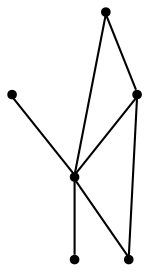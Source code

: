 graph {
  node [shape=point,comment="{\"directed\":false,\"doi\":\"10.1007/978-3-642-25878-7_35\",\"figure\":\"2 (1)\"}"]

  v0 [pos="1062.522779962552,1192.2214118875938"]
  v1 [pos="974.500182929697,1104.2532162628459"]
  v2 [pos="1062.522779962552,1016.2893446494486"]
  v3 [pos="886.4733862634897,1016.2893446494486"]
  v4 [pos="886.4733862634897,1192.2214118875938"]
  v5 [pos="798.4507255998263,1104.2532162628459"]

  v0 -- v1 [id="-1",pos="1062.522779962552,1192.2214118875938 974.500182929697,1104.2532162628459 974.500182929697,1104.2532162628459 974.500182929697,1104.2532162628459"]
  v5 -- v3 [id="-2",pos="798.4507255998263,1104.2532162628459 886.4733862634897,1016.2893446494486 886.4733862634897,1016.2893446494486 886.4733862634897,1016.2893446494486"]
  v5 -- v1 [id="-3",pos="798.4507255998263,1104.2532162628459 974.500182929697,1104.2532162628459 974.500182929697,1104.2532162628459 974.500182929697,1104.2532162628459"]
  v4 -- v5 [id="-4",pos="886.4733862634897,1192.2214118875938 798.4507255998263,1104.2532162628459 798.4507255998263,1104.2532162628459 798.4507255998263,1104.2532162628459"]
  v4 -- v1 [id="-5",pos="886.4733862634897,1192.2214118875938 974.500182929697,1104.2532162628459 974.500182929697,1104.2532162628459 974.500182929697,1104.2532162628459"]
  v1 -- v3 [id="-6",pos="974.500182929697,1104.2532162628459 886.4733862634897,1016.2893446494486 886.4733862634897,1016.2893446494486 886.4733862634897,1016.2893446494486"]
  v1 -- v2 [id="-7",pos="974.500182929697,1104.2532162628459 1062.522779962552,1016.2893446494486 1062.522779962552,1016.2893446494486 1062.522779962552,1016.2893446494486"]
}